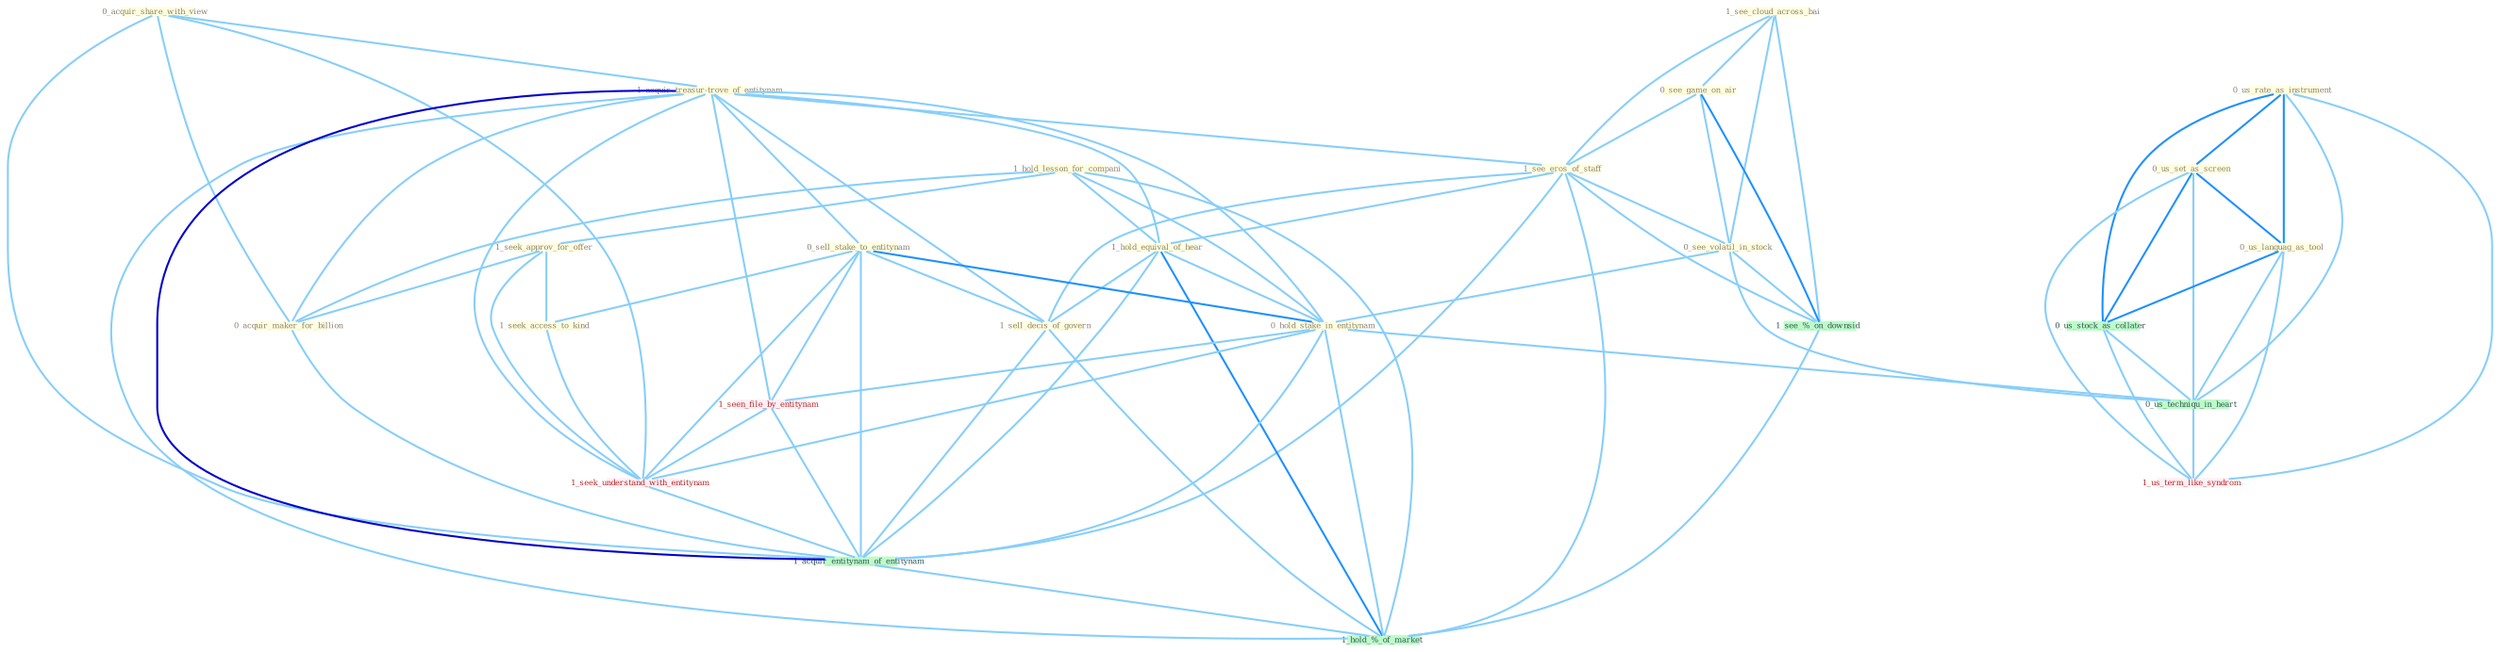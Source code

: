 Graph G{ 
    node
    [shape=polygon,style=filled,width=.5,height=.06,color="#BDFCC9",fixedsize=true,fontsize=4,
    fontcolor="#2f4f4f"];
    {node
    [color="#ffffe0", fontcolor="#8b7d6b"] "1_hold_lesson_for_compani " "0_us_rate_as_instrument " "1_see_cloud_across_bai " "0_acquir_share_with_view " "1_acquir_treasur-trove_of_entitynam " "0_see_game_on_air " "0_us_set_as_screen " "1_see_eros_of_staff " "1_hold_equival_of_hear " "1_seek_approv_for_offer " "0_sell_stake_to_entitynam " "1_seek_access_to_kind " "0_us_languag_as_tool " "0_see_volatil_in_stock " "1_sell_decis_of_govern " "0_hold_stake_in_entitynam " "0_acquir_maker_for_billion "}
{node [color="#fff0f5", fontcolor="#b22222"] "1_seen_file_by_entitynam " "1_seek_understand_with_entitynam " "1_us_term_like_syndrom "}
edge [color="#B0E2FF"];

	"1_hold_lesson_for_compani " -- "1_hold_equival_of_hear " [w="1", color="#87cefa" ];
	"1_hold_lesson_for_compani " -- "1_seek_approv_for_offer " [w="1", color="#87cefa" ];
	"1_hold_lesson_for_compani " -- "0_hold_stake_in_entitynam " [w="1", color="#87cefa" ];
	"1_hold_lesson_for_compani " -- "0_acquir_maker_for_billion " [w="1", color="#87cefa" ];
	"1_hold_lesson_for_compani " -- "1_hold_%_of_market " [w="1", color="#87cefa" ];
	"0_us_rate_as_instrument " -- "0_us_set_as_screen " [w="2", color="#1e90ff" , len=0.8];
	"0_us_rate_as_instrument " -- "0_us_languag_as_tool " [w="2", color="#1e90ff" , len=0.8];
	"0_us_rate_as_instrument " -- "0_us_stock_as_collater " [w="2", color="#1e90ff" , len=0.8];
	"0_us_rate_as_instrument " -- "0_us_techniqu_in_heart " [w="1", color="#87cefa" ];
	"0_us_rate_as_instrument " -- "1_us_term_like_syndrom " [w="1", color="#87cefa" ];
	"1_see_cloud_across_bai " -- "0_see_game_on_air " [w="1", color="#87cefa" ];
	"1_see_cloud_across_bai " -- "1_see_eros_of_staff " [w="1", color="#87cefa" ];
	"1_see_cloud_across_bai " -- "0_see_volatil_in_stock " [w="1", color="#87cefa" ];
	"1_see_cloud_across_bai " -- "1_see_%_on_downsid " [w="1", color="#87cefa" ];
	"0_acquir_share_with_view " -- "1_acquir_treasur-trove_of_entitynam " [w="1", color="#87cefa" ];
	"0_acquir_share_with_view " -- "0_acquir_maker_for_billion " [w="1", color="#87cefa" ];
	"0_acquir_share_with_view " -- "1_seek_understand_with_entitynam " [w="1", color="#87cefa" ];
	"0_acquir_share_with_view " -- "1_acquir_entitynam_of_entitynam " [w="1", color="#87cefa" ];
	"1_acquir_treasur-trove_of_entitynam " -- "1_see_eros_of_staff " [w="1", color="#87cefa" ];
	"1_acquir_treasur-trove_of_entitynam " -- "1_hold_equival_of_hear " [w="1", color="#87cefa" ];
	"1_acquir_treasur-trove_of_entitynam " -- "0_sell_stake_to_entitynam " [w="1", color="#87cefa" ];
	"1_acquir_treasur-trove_of_entitynam " -- "1_sell_decis_of_govern " [w="1", color="#87cefa" ];
	"1_acquir_treasur-trove_of_entitynam " -- "0_hold_stake_in_entitynam " [w="1", color="#87cefa" ];
	"1_acquir_treasur-trove_of_entitynam " -- "0_acquir_maker_for_billion " [w="1", color="#87cefa" ];
	"1_acquir_treasur-trove_of_entitynam " -- "1_seen_file_by_entitynam " [w="1", color="#87cefa" ];
	"1_acquir_treasur-trove_of_entitynam " -- "1_seek_understand_with_entitynam " [w="1", color="#87cefa" ];
	"1_acquir_treasur-trove_of_entitynam " -- "1_acquir_entitynam_of_entitynam " [w="3", color="#0000cd" , len=0.6];
	"1_acquir_treasur-trove_of_entitynam " -- "1_hold_%_of_market " [w="1", color="#87cefa" ];
	"0_see_game_on_air " -- "1_see_eros_of_staff " [w="1", color="#87cefa" ];
	"0_see_game_on_air " -- "0_see_volatil_in_stock " [w="1", color="#87cefa" ];
	"0_see_game_on_air " -- "1_see_%_on_downsid " [w="2", color="#1e90ff" , len=0.8];
	"0_us_set_as_screen " -- "0_us_languag_as_tool " [w="2", color="#1e90ff" , len=0.8];
	"0_us_set_as_screen " -- "0_us_stock_as_collater " [w="2", color="#1e90ff" , len=0.8];
	"0_us_set_as_screen " -- "0_us_techniqu_in_heart " [w="1", color="#87cefa" ];
	"0_us_set_as_screen " -- "1_us_term_like_syndrom " [w="1", color="#87cefa" ];
	"1_see_eros_of_staff " -- "1_hold_equival_of_hear " [w="1", color="#87cefa" ];
	"1_see_eros_of_staff " -- "0_see_volatil_in_stock " [w="1", color="#87cefa" ];
	"1_see_eros_of_staff " -- "1_sell_decis_of_govern " [w="1", color="#87cefa" ];
	"1_see_eros_of_staff " -- "1_acquir_entitynam_of_entitynam " [w="1", color="#87cefa" ];
	"1_see_eros_of_staff " -- "1_see_%_on_downsid " [w="1", color="#87cefa" ];
	"1_see_eros_of_staff " -- "1_hold_%_of_market " [w="1", color="#87cefa" ];
	"1_hold_equival_of_hear " -- "1_sell_decis_of_govern " [w="1", color="#87cefa" ];
	"1_hold_equival_of_hear " -- "0_hold_stake_in_entitynam " [w="1", color="#87cefa" ];
	"1_hold_equival_of_hear " -- "1_acquir_entitynam_of_entitynam " [w="1", color="#87cefa" ];
	"1_hold_equival_of_hear " -- "1_hold_%_of_market " [w="2", color="#1e90ff" , len=0.8];
	"1_seek_approv_for_offer " -- "1_seek_access_to_kind " [w="1", color="#87cefa" ];
	"1_seek_approv_for_offer " -- "0_acquir_maker_for_billion " [w="1", color="#87cefa" ];
	"1_seek_approv_for_offer " -- "1_seek_understand_with_entitynam " [w="1", color="#87cefa" ];
	"0_sell_stake_to_entitynam " -- "1_seek_access_to_kind " [w="1", color="#87cefa" ];
	"0_sell_stake_to_entitynam " -- "1_sell_decis_of_govern " [w="1", color="#87cefa" ];
	"0_sell_stake_to_entitynam " -- "0_hold_stake_in_entitynam " [w="2", color="#1e90ff" , len=0.8];
	"0_sell_stake_to_entitynam " -- "1_seen_file_by_entitynam " [w="1", color="#87cefa" ];
	"0_sell_stake_to_entitynam " -- "1_seek_understand_with_entitynam " [w="1", color="#87cefa" ];
	"0_sell_stake_to_entitynam " -- "1_acquir_entitynam_of_entitynam " [w="1", color="#87cefa" ];
	"1_seek_access_to_kind " -- "1_seek_understand_with_entitynam " [w="1", color="#87cefa" ];
	"0_us_languag_as_tool " -- "0_us_stock_as_collater " [w="2", color="#1e90ff" , len=0.8];
	"0_us_languag_as_tool " -- "0_us_techniqu_in_heart " [w="1", color="#87cefa" ];
	"0_us_languag_as_tool " -- "1_us_term_like_syndrom " [w="1", color="#87cefa" ];
	"0_see_volatil_in_stock " -- "0_hold_stake_in_entitynam " [w="1", color="#87cefa" ];
	"0_see_volatil_in_stock " -- "0_us_techniqu_in_heart " [w="1", color="#87cefa" ];
	"0_see_volatil_in_stock " -- "1_see_%_on_downsid " [w="1", color="#87cefa" ];
	"1_sell_decis_of_govern " -- "1_acquir_entitynam_of_entitynam " [w="1", color="#87cefa" ];
	"1_sell_decis_of_govern " -- "1_hold_%_of_market " [w="1", color="#87cefa" ];
	"0_hold_stake_in_entitynam " -- "1_seen_file_by_entitynam " [w="1", color="#87cefa" ];
	"0_hold_stake_in_entitynam " -- "1_seek_understand_with_entitynam " [w="1", color="#87cefa" ];
	"0_hold_stake_in_entitynam " -- "1_acquir_entitynam_of_entitynam " [w="1", color="#87cefa" ];
	"0_hold_stake_in_entitynam " -- "0_us_techniqu_in_heart " [w="1", color="#87cefa" ];
	"0_hold_stake_in_entitynam " -- "1_hold_%_of_market " [w="1", color="#87cefa" ];
	"0_acquir_maker_for_billion " -- "1_acquir_entitynam_of_entitynam " [w="1", color="#87cefa" ];
	"1_seen_file_by_entitynam " -- "1_seek_understand_with_entitynam " [w="1", color="#87cefa" ];
	"1_seen_file_by_entitynam " -- "1_acquir_entitynam_of_entitynam " [w="1", color="#87cefa" ];
	"0_us_stock_as_collater " -- "0_us_techniqu_in_heart " [w="1", color="#87cefa" ];
	"0_us_stock_as_collater " -- "1_us_term_like_syndrom " [w="1", color="#87cefa" ];
	"1_seek_understand_with_entitynam " -- "1_acquir_entitynam_of_entitynam " [w="1", color="#87cefa" ];
	"1_acquir_entitynam_of_entitynam " -- "1_hold_%_of_market " [w="1", color="#87cefa" ];
	"0_us_techniqu_in_heart " -- "1_us_term_like_syndrom " [w="1", color="#87cefa" ];
	"1_see_%_on_downsid " -- "1_hold_%_of_market " [w="1", color="#87cefa" ];
}